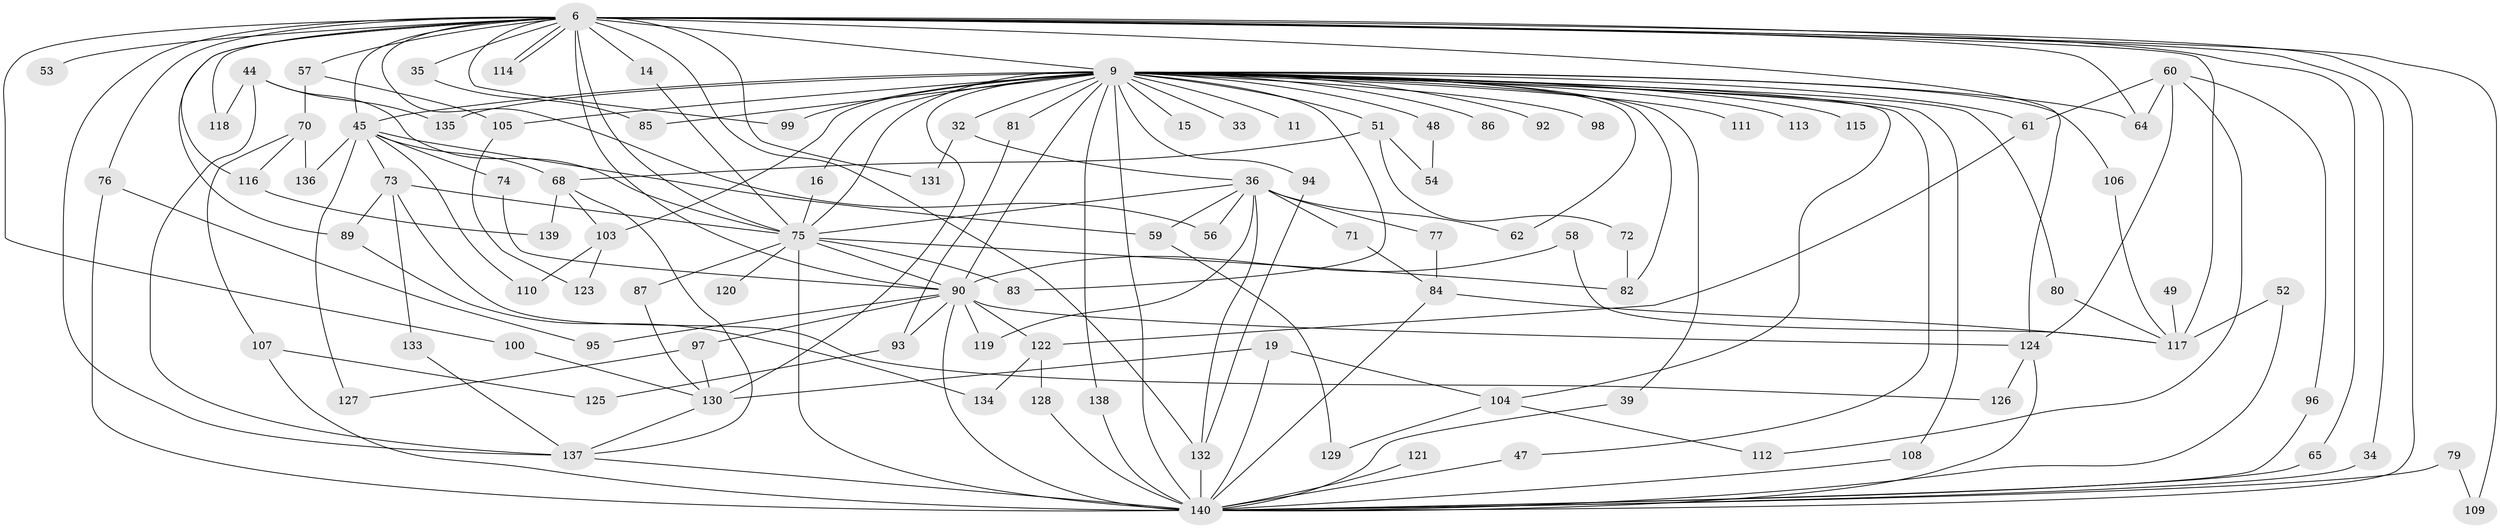 // original degree distribution, {19: 0.007142857142857143, 39: 0.007142857142857143, 25: 0.014285714285714285, 23: 0.007142857142857143, 28: 0.007142857142857143, 27: 0.007142857142857143, 13: 0.007142857142857143, 20: 0.007142857142857143, 17: 0.007142857142857143, 2: 0.5714285714285714, 6: 0.02142857142857143, 3: 0.16428571428571428, 9: 0.014285714285714285, 5: 0.06428571428571428, 4: 0.06428571428571428, 7: 0.02857142857142857}
// Generated by graph-tools (version 1.1) at 2025/46/03/04/25 21:46:56]
// undirected, 98 vertices, 177 edges
graph export_dot {
graph [start="1"]
  node [color=gray90,style=filled];
  6 [super="+5"];
  9 [super="+3+2"];
  11;
  14;
  15;
  16;
  19;
  32;
  33;
  34;
  35;
  36 [super="+27"];
  39;
  44;
  45;
  47;
  48;
  49;
  51;
  52;
  53;
  54;
  56;
  57;
  58;
  59;
  60;
  61;
  62 [super="+18+20"];
  64 [super="+40"];
  65;
  68 [super="+50"];
  70;
  71;
  72;
  73;
  74;
  75 [super="+13+10"];
  76 [super="+63"];
  77;
  79;
  80;
  81;
  82 [super="+30"];
  83;
  84 [super="+42"];
  85;
  86;
  87;
  89;
  90 [super="+67+78"];
  92;
  93;
  94;
  95;
  96;
  97;
  98;
  99;
  100;
  103 [super="+28"];
  104;
  105 [super="+25"];
  106;
  107;
  108;
  109;
  110;
  111;
  112;
  113;
  114;
  115;
  116 [super="+69"];
  117 [super="+37+88"];
  118 [super="+46"];
  119;
  120;
  121;
  122;
  123;
  124 [super="+43"];
  125;
  126;
  127;
  128;
  129;
  130 [super="+66+41+101"];
  131;
  132 [super="+22+55"];
  133;
  134;
  135 [super="+91"];
  136;
  137 [super="+38"];
  138;
  139;
  140 [super="+102+4"];
  6 -- 9 [weight=6];
  6 -- 35 [weight=2];
  6 -- 53 [weight=2];
  6 -- 56;
  6 -- 57;
  6 -- 64 [weight=2];
  6 -- 76 [weight=2];
  6 -- 99;
  6 -- 109;
  6 -- 114;
  6 -- 114;
  6 -- 118 [weight=2];
  6 -- 137;
  6 -- 65;
  6 -- 131;
  6 -- 14;
  6 -- 89;
  6 -- 34;
  6 -- 100;
  6 -- 45;
  6 -- 116 [weight=3];
  6 -- 117 [weight=6];
  6 -- 132;
  6 -- 90 [weight=2];
  6 -- 75 [weight=5];
  6 -- 140 [weight=4];
  6 -- 124;
  9 -- 32;
  9 -- 33 [weight=2];
  9 -- 45;
  9 -- 47;
  9 -- 48 [weight=2];
  9 -- 83;
  9 -- 85;
  9 -- 90 [weight=7];
  9 -- 98 [weight=2];
  9 -- 103 [weight=3];
  9 -- 104;
  9 -- 105 [weight=2];
  9 -- 111 [weight=2];
  9 -- 11 [weight=2];
  9 -- 15 [weight=2];
  9 -- 81 [weight=2];
  9 -- 82 [weight=2];
  9 -- 86 [weight=2];
  9 -- 99;
  9 -- 39;
  9 -- 106;
  9 -- 113 [weight=2];
  9 -- 115 [weight=2];
  9 -- 62 [weight=4];
  9 -- 135;
  9 -- 64;
  9 -- 130 [weight=3];
  9 -- 138;
  9 -- 140 [weight=8];
  9 -- 16;
  9 -- 80;
  9 -- 92;
  9 -- 94;
  9 -- 108;
  9 -- 51;
  9 -- 61;
  9 -- 75 [weight=6];
  14 -- 75;
  16 -- 75;
  19 -- 104;
  19 -- 130;
  19 -- 140 [weight=3];
  32 -- 131;
  32 -- 36;
  34 -- 140;
  35 -- 85;
  36 -- 71;
  36 -- 119;
  36 -- 132;
  36 -- 56;
  36 -- 59;
  36 -- 77;
  36 -- 62;
  36 -- 75;
  39 -- 140;
  44 -- 135 [weight=2];
  44 -- 118;
  44 -- 137;
  44 -- 75;
  45 -- 59;
  45 -- 73;
  45 -- 74;
  45 -- 110;
  45 -- 127;
  45 -- 136;
  45 -- 68;
  47 -- 140;
  48 -- 54;
  49 -- 117 [weight=2];
  51 -- 54;
  51 -- 72;
  51 -- 68;
  52 -- 117;
  52 -- 140;
  57 -- 70;
  57 -- 105;
  58 -- 117;
  58 -- 90;
  59 -- 129;
  60 -- 61;
  60 -- 96;
  60 -- 112;
  60 -- 64;
  60 -- 124;
  61 -- 122;
  65 -- 140;
  68 -- 139;
  68 -- 137;
  68 -- 103;
  70 -- 107;
  70 -- 136;
  70 -- 116;
  71 -- 84;
  72 -- 82;
  73 -- 89;
  73 -- 126;
  73 -- 133;
  73 -- 75;
  74 -- 90;
  75 -- 82;
  75 -- 83;
  75 -- 87;
  75 -- 120 [weight=2];
  75 -- 90 [weight=2];
  75 -- 140 [weight=6];
  76 -- 95;
  76 -- 140;
  77 -- 84;
  79 -- 109;
  79 -- 140 [weight=2];
  80 -- 117;
  81 -- 93;
  84 -- 117 [weight=2];
  84 -- 140;
  87 -- 130;
  89 -- 134;
  90 -- 97;
  90 -- 122;
  90 -- 119;
  90 -- 93;
  90 -- 95;
  90 -- 140 [weight=2];
  90 -- 124;
  93 -- 125;
  94 -- 132;
  96 -- 140;
  97 -- 127;
  97 -- 130;
  100 -- 130;
  103 -- 123;
  103 -- 110;
  104 -- 112;
  104 -- 129;
  105 -- 123;
  106 -- 117;
  107 -- 125;
  107 -- 140;
  108 -- 140;
  116 -- 139;
  121 -- 140 [weight=2];
  122 -- 128;
  122 -- 134;
  124 -- 126;
  124 -- 140 [weight=2];
  128 -- 140;
  130 -- 137;
  132 -- 140 [weight=3];
  133 -- 137;
  137 -- 140;
  138 -- 140;
}
